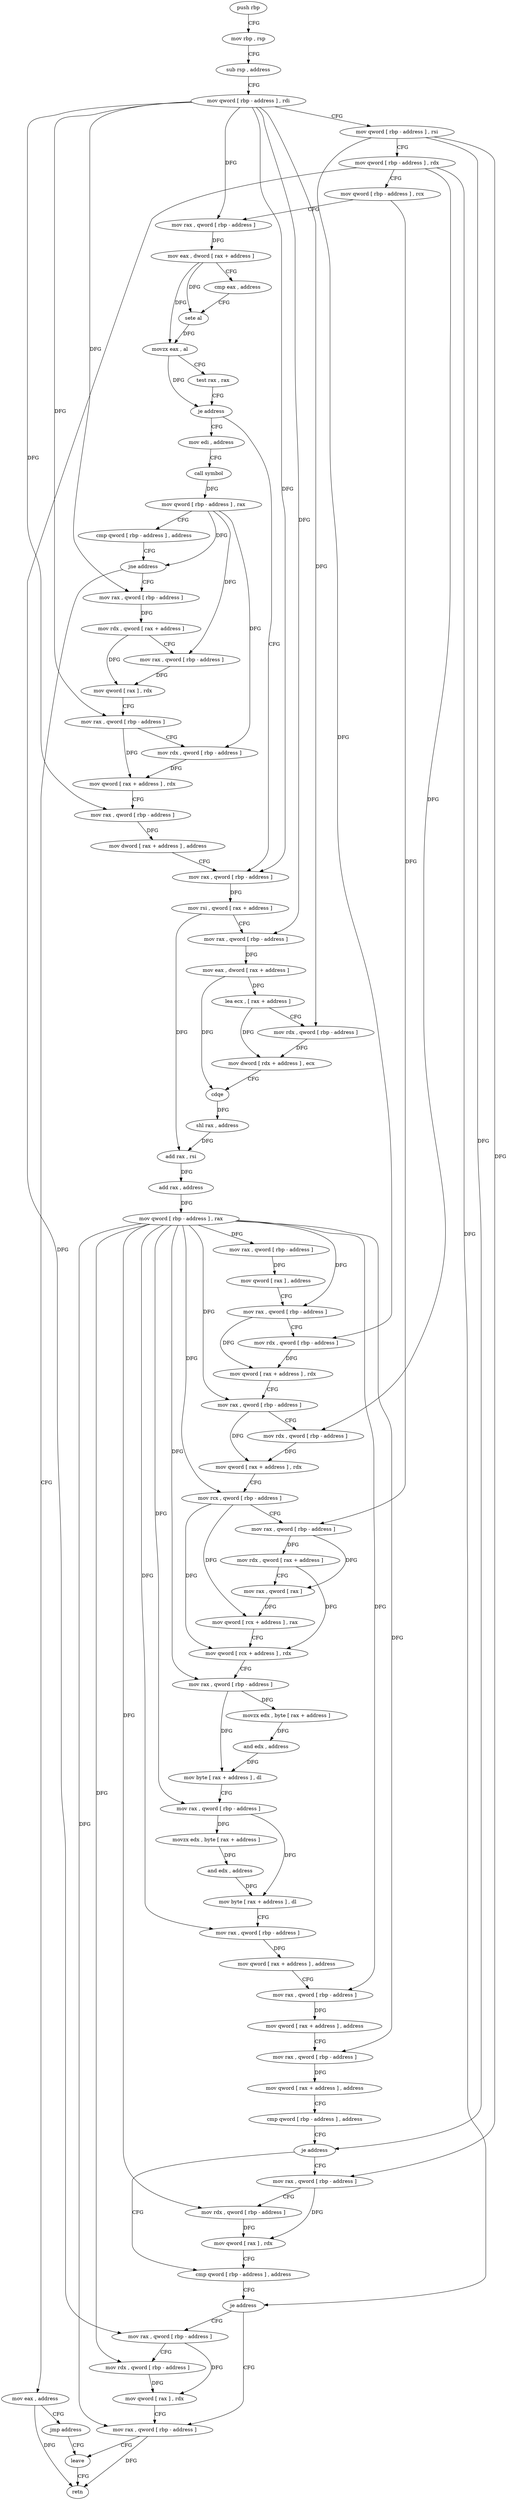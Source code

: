 digraph "func" {
"4414707" [label = "push rbp" ]
"4414708" [label = "mov rbp , rsp" ]
"4414711" [label = "sub rsp , address" ]
"4414715" [label = "mov qword [ rbp - address ] , rdi" ]
"4414719" [label = "mov qword [ rbp - address ] , rsi" ]
"4414723" [label = "mov qword [ rbp - address ] , rdx" ]
"4414727" [label = "mov qword [ rbp - address ] , rcx" ]
"4414731" [label = "mov rax , qword [ rbp - address ]" ]
"4414735" [label = "mov eax , dword [ rax + address ]" ]
"4414741" [label = "cmp eax , address" ]
"4414744" [label = "sete al" ]
"4414747" [label = "movzx eax , al" ]
"4414750" [label = "test rax , rax" ]
"4414753" [label = "je address" ]
"4414827" [label = "mov rax , qword [ rbp - address ]" ]
"4414755" [label = "mov edi , address" ]
"4414831" [label = "mov rsi , qword [ rax + address ]" ]
"4414835" [label = "mov rax , qword [ rbp - address ]" ]
"4414839" [label = "mov eax , dword [ rax + address ]" ]
"4414845" [label = "lea ecx , [ rax + address ]" ]
"4414848" [label = "mov rdx , qword [ rbp - address ]" ]
"4414852" [label = "mov dword [ rdx + address ] , ecx" ]
"4414858" [label = "cdqe" ]
"4414860" [label = "shl rax , address" ]
"4414864" [label = "add rax , rsi" ]
"4414867" [label = "add rax , address" ]
"4414871" [label = "mov qword [ rbp - address ] , rax" ]
"4414875" [label = "mov rax , qword [ rbp - address ]" ]
"4414879" [label = "mov qword [ rax ] , address" ]
"4414886" [label = "mov rax , qword [ rbp - address ]" ]
"4414890" [label = "mov rdx , qword [ rbp - address ]" ]
"4414894" [label = "mov qword [ rax + address ] , rdx" ]
"4414898" [label = "mov rax , qword [ rbp - address ]" ]
"4414902" [label = "mov rdx , qword [ rbp - address ]" ]
"4414906" [label = "mov qword [ rax + address ] , rdx" ]
"4414910" [label = "mov rcx , qword [ rbp - address ]" ]
"4414914" [label = "mov rax , qword [ rbp - address ]" ]
"4414918" [label = "mov rdx , qword [ rax + address ]" ]
"4414922" [label = "mov rax , qword [ rax ]" ]
"4414925" [label = "mov qword [ rcx + address ] , rax" ]
"4414929" [label = "mov qword [ rcx + address ] , rdx" ]
"4414933" [label = "mov rax , qword [ rbp - address ]" ]
"4414937" [label = "movzx edx , byte [ rax + address ]" ]
"4414941" [label = "and edx , address" ]
"4414944" [label = "mov byte [ rax + address ] , dl" ]
"4414947" [label = "mov rax , qword [ rbp - address ]" ]
"4414951" [label = "movzx edx , byte [ rax + address ]" ]
"4414955" [label = "and edx , address" ]
"4414958" [label = "mov byte [ rax + address ] , dl" ]
"4414961" [label = "mov rax , qword [ rbp - address ]" ]
"4414965" [label = "mov qword [ rax + address ] , address" ]
"4414973" [label = "mov rax , qword [ rbp - address ]" ]
"4414977" [label = "mov qword [ rax + address ] , address" ]
"4414985" [label = "mov rax , qword [ rbp - address ]" ]
"4414989" [label = "mov qword [ rax + address ] , address" ]
"4414997" [label = "cmp qword [ rbp - address ] , address" ]
"4415002" [label = "je address" ]
"4415015" [label = "cmp qword [ rbp - address ] , address" ]
"4415004" [label = "mov rax , qword [ rbp - address ]" ]
"4414760" [label = "call symbol" ]
"4414765" [label = "mov qword [ rbp - address ] , rax" ]
"4414769" [label = "cmp qword [ rbp - address ] , address" ]
"4414774" [label = "jne address" ]
"4414786" [label = "mov rax , qword [ rbp - address ]" ]
"4414776" [label = "mov eax , address" ]
"4415020" [label = "je address" ]
"4415033" [label = "mov rax , qword [ rbp - address ]" ]
"4415022" [label = "mov rax , qword [ rbp - address ]" ]
"4415008" [label = "mov rdx , qword [ rbp - address ]" ]
"4415012" [label = "mov qword [ rax ] , rdx" ]
"4414790" [label = "mov rdx , qword [ rax + address ]" ]
"4414794" [label = "mov rax , qword [ rbp - address ]" ]
"4414798" [label = "mov qword [ rax ] , rdx" ]
"4414801" [label = "mov rax , qword [ rbp - address ]" ]
"4414805" [label = "mov rdx , qword [ rbp - address ]" ]
"4414809" [label = "mov qword [ rax + address ] , rdx" ]
"4414813" [label = "mov rax , qword [ rbp - address ]" ]
"4414817" [label = "mov dword [ rax + address ] , address" ]
"4414781" [label = "jmp address" ]
"4415037" [label = "leave" ]
"4415026" [label = "mov rdx , qword [ rbp - address ]" ]
"4415030" [label = "mov qword [ rax ] , rdx" ]
"4415038" [label = "retn" ]
"4414707" -> "4414708" [ label = "CFG" ]
"4414708" -> "4414711" [ label = "CFG" ]
"4414711" -> "4414715" [ label = "CFG" ]
"4414715" -> "4414719" [ label = "CFG" ]
"4414715" -> "4414731" [ label = "DFG" ]
"4414715" -> "4414827" [ label = "DFG" ]
"4414715" -> "4414835" [ label = "DFG" ]
"4414715" -> "4414848" [ label = "DFG" ]
"4414715" -> "4414786" [ label = "DFG" ]
"4414715" -> "4414801" [ label = "DFG" ]
"4414715" -> "4414813" [ label = "DFG" ]
"4414719" -> "4414723" [ label = "CFG" ]
"4414719" -> "4414890" [ label = "DFG" ]
"4414719" -> "4415002" [ label = "DFG" ]
"4414719" -> "4415004" [ label = "DFG" ]
"4414723" -> "4414727" [ label = "CFG" ]
"4414723" -> "4414902" [ label = "DFG" ]
"4414723" -> "4415020" [ label = "DFG" ]
"4414723" -> "4415022" [ label = "DFG" ]
"4414727" -> "4414731" [ label = "CFG" ]
"4414727" -> "4414914" [ label = "DFG" ]
"4414731" -> "4414735" [ label = "DFG" ]
"4414735" -> "4414741" [ label = "CFG" ]
"4414735" -> "4414744" [ label = "DFG" ]
"4414735" -> "4414747" [ label = "DFG" ]
"4414741" -> "4414744" [ label = "CFG" ]
"4414744" -> "4414747" [ label = "DFG" ]
"4414747" -> "4414750" [ label = "CFG" ]
"4414747" -> "4414753" [ label = "DFG" ]
"4414750" -> "4414753" [ label = "CFG" ]
"4414753" -> "4414827" [ label = "CFG" ]
"4414753" -> "4414755" [ label = "CFG" ]
"4414827" -> "4414831" [ label = "DFG" ]
"4414755" -> "4414760" [ label = "CFG" ]
"4414831" -> "4414835" [ label = "CFG" ]
"4414831" -> "4414864" [ label = "DFG" ]
"4414835" -> "4414839" [ label = "DFG" ]
"4414839" -> "4414845" [ label = "DFG" ]
"4414839" -> "4414858" [ label = "DFG" ]
"4414845" -> "4414848" [ label = "CFG" ]
"4414845" -> "4414852" [ label = "DFG" ]
"4414848" -> "4414852" [ label = "DFG" ]
"4414852" -> "4414858" [ label = "CFG" ]
"4414858" -> "4414860" [ label = "DFG" ]
"4414860" -> "4414864" [ label = "DFG" ]
"4414864" -> "4414867" [ label = "DFG" ]
"4414867" -> "4414871" [ label = "DFG" ]
"4414871" -> "4414875" [ label = "DFG" ]
"4414871" -> "4414886" [ label = "DFG" ]
"4414871" -> "4414898" [ label = "DFG" ]
"4414871" -> "4414910" [ label = "DFG" ]
"4414871" -> "4414933" [ label = "DFG" ]
"4414871" -> "4414947" [ label = "DFG" ]
"4414871" -> "4414961" [ label = "DFG" ]
"4414871" -> "4414973" [ label = "DFG" ]
"4414871" -> "4414985" [ label = "DFG" ]
"4414871" -> "4415008" [ label = "DFG" ]
"4414871" -> "4415033" [ label = "DFG" ]
"4414871" -> "4415026" [ label = "DFG" ]
"4414875" -> "4414879" [ label = "DFG" ]
"4414879" -> "4414886" [ label = "CFG" ]
"4414886" -> "4414890" [ label = "CFG" ]
"4414886" -> "4414894" [ label = "DFG" ]
"4414890" -> "4414894" [ label = "DFG" ]
"4414894" -> "4414898" [ label = "CFG" ]
"4414898" -> "4414902" [ label = "CFG" ]
"4414898" -> "4414906" [ label = "DFG" ]
"4414902" -> "4414906" [ label = "DFG" ]
"4414906" -> "4414910" [ label = "CFG" ]
"4414910" -> "4414914" [ label = "CFG" ]
"4414910" -> "4414925" [ label = "DFG" ]
"4414910" -> "4414929" [ label = "DFG" ]
"4414914" -> "4414918" [ label = "DFG" ]
"4414914" -> "4414922" [ label = "DFG" ]
"4414918" -> "4414922" [ label = "CFG" ]
"4414918" -> "4414929" [ label = "DFG" ]
"4414922" -> "4414925" [ label = "DFG" ]
"4414925" -> "4414929" [ label = "CFG" ]
"4414929" -> "4414933" [ label = "CFG" ]
"4414933" -> "4414937" [ label = "DFG" ]
"4414933" -> "4414944" [ label = "DFG" ]
"4414937" -> "4414941" [ label = "DFG" ]
"4414941" -> "4414944" [ label = "DFG" ]
"4414944" -> "4414947" [ label = "CFG" ]
"4414947" -> "4414951" [ label = "DFG" ]
"4414947" -> "4414958" [ label = "DFG" ]
"4414951" -> "4414955" [ label = "DFG" ]
"4414955" -> "4414958" [ label = "DFG" ]
"4414958" -> "4414961" [ label = "CFG" ]
"4414961" -> "4414965" [ label = "DFG" ]
"4414965" -> "4414973" [ label = "CFG" ]
"4414973" -> "4414977" [ label = "DFG" ]
"4414977" -> "4414985" [ label = "CFG" ]
"4414985" -> "4414989" [ label = "DFG" ]
"4414989" -> "4414997" [ label = "CFG" ]
"4414997" -> "4415002" [ label = "CFG" ]
"4415002" -> "4415015" [ label = "CFG" ]
"4415002" -> "4415004" [ label = "CFG" ]
"4415015" -> "4415020" [ label = "CFG" ]
"4415004" -> "4415008" [ label = "CFG" ]
"4415004" -> "4415012" [ label = "DFG" ]
"4414760" -> "4414765" [ label = "DFG" ]
"4414765" -> "4414769" [ label = "CFG" ]
"4414765" -> "4414774" [ label = "DFG" ]
"4414765" -> "4414794" [ label = "DFG" ]
"4414765" -> "4414805" [ label = "DFG" ]
"4414769" -> "4414774" [ label = "CFG" ]
"4414774" -> "4414786" [ label = "CFG" ]
"4414774" -> "4414776" [ label = "CFG" ]
"4414786" -> "4414790" [ label = "DFG" ]
"4414776" -> "4414781" [ label = "CFG" ]
"4414776" -> "4415038" [ label = "DFG" ]
"4415020" -> "4415033" [ label = "CFG" ]
"4415020" -> "4415022" [ label = "CFG" ]
"4415033" -> "4415037" [ label = "CFG" ]
"4415033" -> "4415038" [ label = "DFG" ]
"4415022" -> "4415026" [ label = "CFG" ]
"4415022" -> "4415030" [ label = "DFG" ]
"4415008" -> "4415012" [ label = "DFG" ]
"4415012" -> "4415015" [ label = "CFG" ]
"4414790" -> "4414794" [ label = "CFG" ]
"4414790" -> "4414798" [ label = "DFG" ]
"4414794" -> "4414798" [ label = "DFG" ]
"4414798" -> "4414801" [ label = "CFG" ]
"4414801" -> "4414805" [ label = "CFG" ]
"4414801" -> "4414809" [ label = "DFG" ]
"4414805" -> "4414809" [ label = "DFG" ]
"4414809" -> "4414813" [ label = "CFG" ]
"4414813" -> "4414817" [ label = "DFG" ]
"4414817" -> "4414827" [ label = "CFG" ]
"4414781" -> "4415037" [ label = "CFG" ]
"4415037" -> "4415038" [ label = "CFG" ]
"4415026" -> "4415030" [ label = "DFG" ]
"4415030" -> "4415033" [ label = "CFG" ]
}
